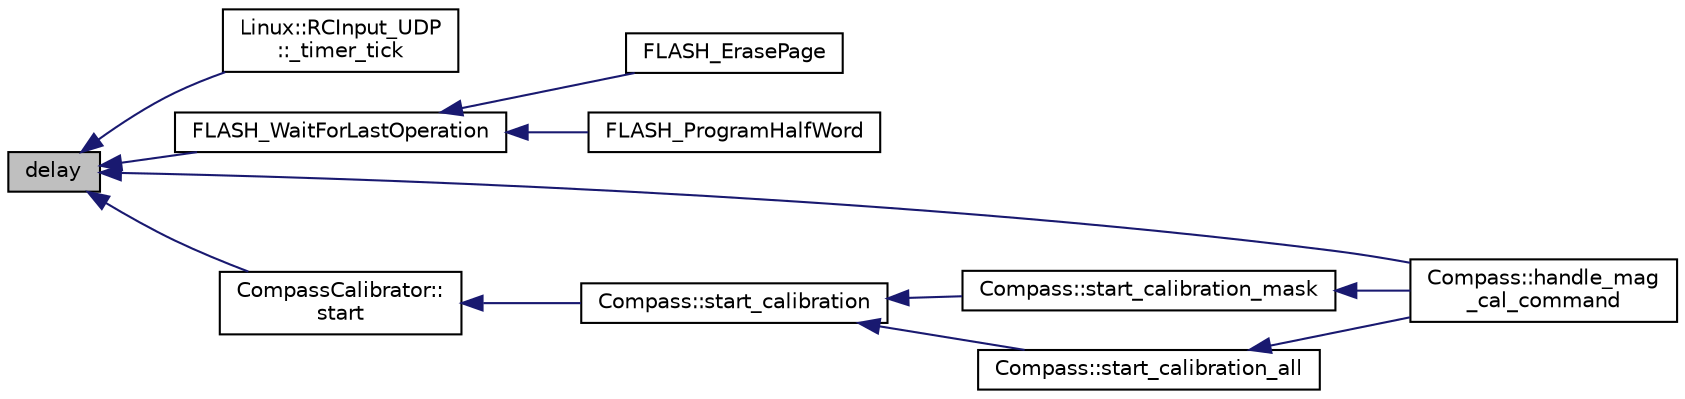 digraph "delay"
{
 // INTERACTIVE_SVG=YES
  edge [fontname="Helvetica",fontsize="10",labelfontname="Helvetica",labelfontsize="10"];
  node [fontname="Helvetica",fontsize="10",shape=record];
  rankdir="LR";
  Node1 [label="delay",height=0.2,width=0.4,color="black", fillcolor="grey75", style="filled", fontcolor="black"];
  Node1 -> Node2 [dir="back",color="midnightblue",fontsize="10",style="solid",fontname="Helvetica"];
  Node2 [label="Linux::RCInput_UDP\l::_timer_tick",height=0.2,width=0.4,color="black", fillcolor="white", style="filled",URL="$classLinux_1_1RCInput__UDP.html#a43940e5223cf380b4270f0d16a4c0e1c"];
  Node1 -> Node3 [dir="back",color="midnightblue",fontsize="10",style="solid",fontname="Helvetica"];
  Node3 [label="FLASH_WaitForLastOperation",height=0.2,width=0.4,color="black", fillcolor="white", style="filled",URL="$flash__stm32F1_8h.html#a32f1f24182bcef29414d7b59c1669595",tooltip="Waits for a Flash operation to complete or a TIMEOUT to occur. "];
  Node3 -> Node4 [dir="back",color="midnightblue",fontsize="10",style="solid",fontname="Helvetica"];
  Node4 [label="FLASH_ErasePage",height=0.2,width=0.4,color="black", fillcolor="white", style="filled",URL="$flash__stm32F1_8h.html#ab10d4a1c191d1d7f5b3a3b70927e6e69",tooltip="Erases a specified FLASH page. "];
  Node3 -> Node5 [dir="back",color="midnightblue",fontsize="10",style="solid",fontname="Helvetica"];
  Node5 [label="FLASH_ProgramHalfWord",height=0.2,width=0.4,color="black", fillcolor="white", style="filled",URL="$flash__stm32F1_8h.html#a67623617a6efb2676988073df8b08b23",tooltip="Programs a half word at a specified address. "];
  Node1 -> Node6 [dir="back",color="midnightblue",fontsize="10",style="solid",fontname="Helvetica"];
  Node6 [label="Compass::handle_mag\l_cal_command",height=0.2,width=0.4,color="black", fillcolor="white", style="filled",URL="$classCompass.html#a5b92dfeb8382c411fc5cdfe2c35569b0"];
  Node1 -> Node7 [dir="back",color="midnightblue",fontsize="10",style="solid",fontname="Helvetica"];
  Node7 [label="CompassCalibrator::\lstart",height=0.2,width=0.4,color="black", fillcolor="white", style="filled",URL="$classCompassCalibrator.html#a220ae498dafee9472f75879b6b917961"];
  Node7 -> Node8 [dir="back",color="midnightblue",fontsize="10",style="solid",fontname="Helvetica"];
  Node8 [label="Compass::start_calibration",height=0.2,width=0.4,color="black", fillcolor="white", style="filled",URL="$classCompass.html#a97e272caf765e231931c762f18ecb702"];
  Node8 -> Node9 [dir="back",color="midnightblue",fontsize="10",style="solid",fontname="Helvetica"];
  Node9 [label="Compass::start_calibration_mask",height=0.2,width=0.4,color="black", fillcolor="white", style="filled",URL="$classCompass.html#acccb6989443acfaef01ccbd2463ae3ba"];
  Node9 -> Node6 [dir="back",color="midnightblue",fontsize="10",style="solid",fontname="Helvetica"];
  Node8 -> Node10 [dir="back",color="midnightblue",fontsize="10",style="solid",fontname="Helvetica"];
  Node10 [label="Compass::start_calibration_all",height=0.2,width=0.4,color="black", fillcolor="white", style="filled",URL="$classCompass.html#a5a23f669e6cf4f280fed608af6bce0c8"];
  Node10 -> Node6 [dir="back",color="midnightblue",fontsize="10",style="solid",fontname="Helvetica"];
}
